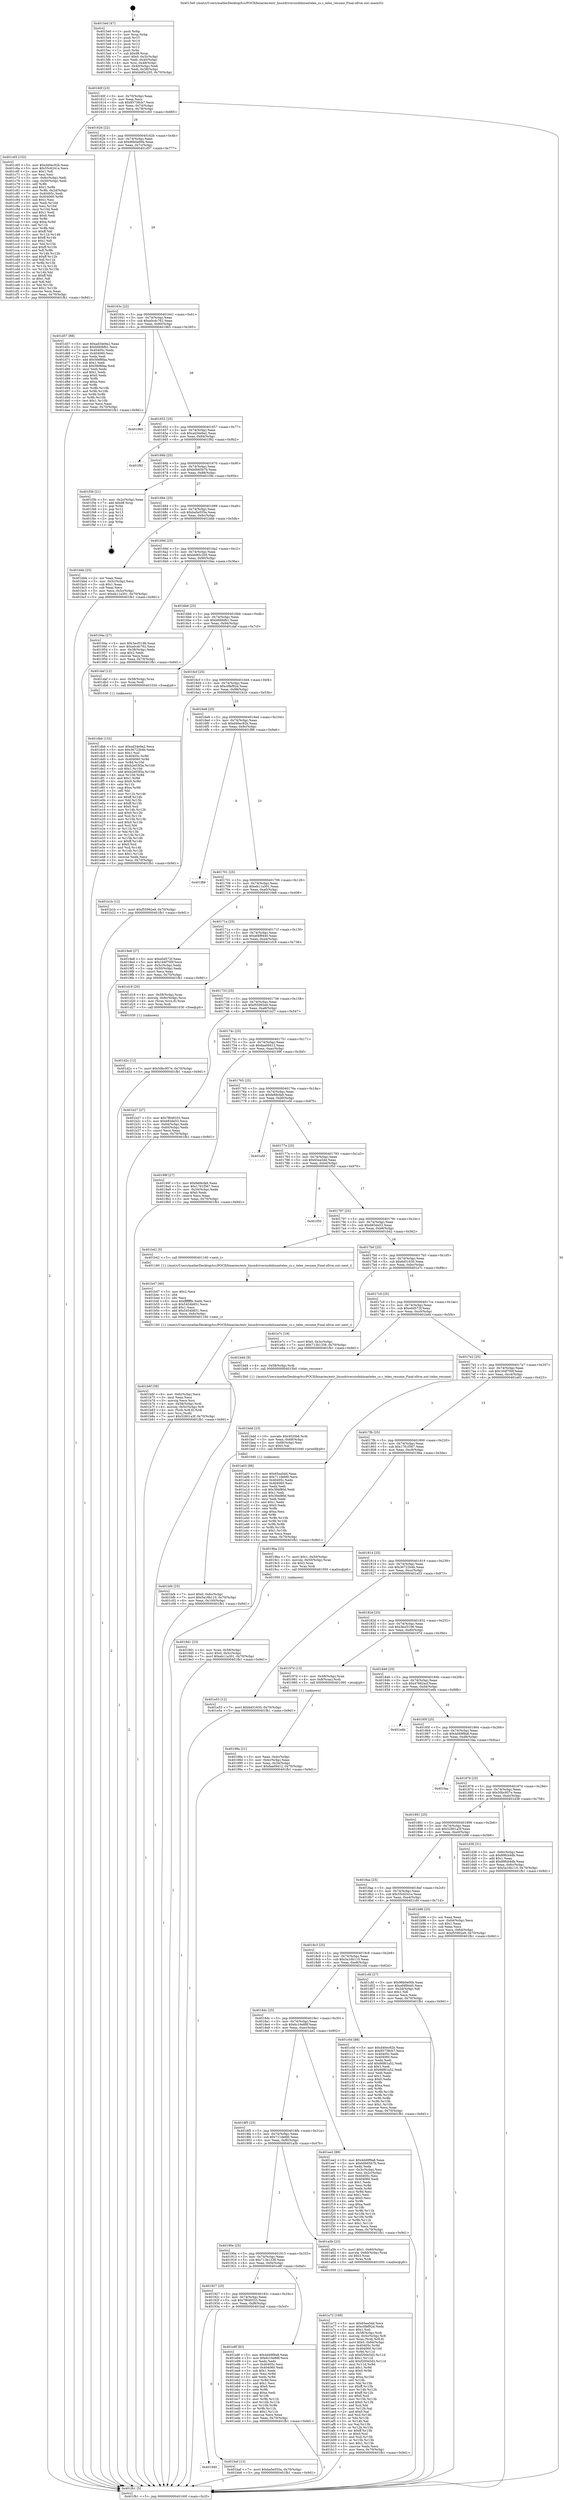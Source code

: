 digraph "0x4015e0" {
  label = "0x4015e0 (/mnt/c/Users/mathe/Desktop/tcc/POCII/binaries/extr_linuxdriversisdnhisaxteles_cs.c_teles_resume_Final-ollvm.out::main(0))"
  labelloc = "t"
  node[shape=record]

  Entry [label="",width=0.3,height=0.3,shape=circle,fillcolor=black,style=filled]
  "0x40160f" [label="{
     0x40160f [23]\l
     | [instrs]\l
     &nbsp;&nbsp;0x40160f \<+3\>: mov -0x70(%rbp),%eax\l
     &nbsp;&nbsp;0x401612 \<+2\>: mov %eax,%ecx\l
     &nbsp;&nbsp;0x401614 \<+6\>: sub $0x85738cb7,%ecx\l
     &nbsp;&nbsp;0x40161a \<+3\>: mov %eax,-0x74(%rbp)\l
     &nbsp;&nbsp;0x40161d \<+3\>: mov %ecx,-0x78(%rbp)\l
     &nbsp;&nbsp;0x401620 \<+6\>: je 0000000000401c65 \<main+0x685\>\l
  }"]
  "0x401c65" [label="{
     0x401c65 [152]\l
     | [instrs]\l
     &nbsp;&nbsp;0x401c65 \<+5\>: mov $0xd40ec92b,%eax\l
     &nbsp;&nbsp;0x401c6a \<+5\>: mov $0x55c6241e,%ecx\l
     &nbsp;&nbsp;0x401c6f \<+2\>: mov $0x1,%dl\l
     &nbsp;&nbsp;0x401c71 \<+2\>: xor %esi,%esi\l
     &nbsp;&nbsp;0x401c73 \<+3\>: mov -0x6c(%rbp),%edi\l
     &nbsp;&nbsp;0x401c76 \<+3\>: cmp -0x50(%rbp),%edi\l
     &nbsp;&nbsp;0x401c79 \<+4\>: setl %r8b\l
     &nbsp;&nbsp;0x401c7d \<+4\>: and $0x1,%r8b\l
     &nbsp;&nbsp;0x401c81 \<+4\>: mov %r8b,-0x2d(%rbp)\l
     &nbsp;&nbsp;0x401c85 \<+7\>: mov 0x40405c,%edi\l
     &nbsp;&nbsp;0x401c8c \<+8\>: mov 0x404060,%r9d\l
     &nbsp;&nbsp;0x401c94 \<+3\>: sub $0x1,%esi\l
     &nbsp;&nbsp;0x401c97 \<+3\>: mov %edi,%r10d\l
     &nbsp;&nbsp;0x401c9a \<+3\>: add %esi,%r10d\l
     &nbsp;&nbsp;0x401c9d \<+4\>: imul %r10d,%edi\l
     &nbsp;&nbsp;0x401ca1 \<+3\>: and $0x1,%edi\l
     &nbsp;&nbsp;0x401ca4 \<+3\>: cmp $0x0,%edi\l
     &nbsp;&nbsp;0x401ca7 \<+4\>: sete %r8b\l
     &nbsp;&nbsp;0x401cab \<+4\>: cmp $0xa,%r9d\l
     &nbsp;&nbsp;0x401caf \<+4\>: setl %r11b\l
     &nbsp;&nbsp;0x401cb3 \<+3\>: mov %r8b,%bl\l
     &nbsp;&nbsp;0x401cb6 \<+3\>: xor $0xff,%bl\l
     &nbsp;&nbsp;0x401cb9 \<+3\>: mov %r11b,%r14b\l
     &nbsp;&nbsp;0x401cbc \<+4\>: xor $0xff,%r14b\l
     &nbsp;&nbsp;0x401cc0 \<+3\>: xor $0x1,%dl\l
     &nbsp;&nbsp;0x401cc3 \<+3\>: mov %bl,%r15b\l
     &nbsp;&nbsp;0x401cc6 \<+4\>: and $0xff,%r15b\l
     &nbsp;&nbsp;0x401cca \<+3\>: and %dl,%r8b\l
     &nbsp;&nbsp;0x401ccd \<+3\>: mov %r14b,%r12b\l
     &nbsp;&nbsp;0x401cd0 \<+4\>: and $0xff,%r12b\l
     &nbsp;&nbsp;0x401cd4 \<+3\>: and %dl,%r11b\l
     &nbsp;&nbsp;0x401cd7 \<+3\>: or %r8b,%r15b\l
     &nbsp;&nbsp;0x401cda \<+3\>: or %r11b,%r12b\l
     &nbsp;&nbsp;0x401cdd \<+3\>: xor %r12b,%r15b\l
     &nbsp;&nbsp;0x401ce0 \<+3\>: or %r14b,%bl\l
     &nbsp;&nbsp;0x401ce3 \<+3\>: xor $0xff,%bl\l
     &nbsp;&nbsp;0x401ce6 \<+3\>: or $0x1,%dl\l
     &nbsp;&nbsp;0x401ce9 \<+2\>: and %dl,%bl\l
     &nbsp;&nbsp;0x401ceb \<+3\>: or %bl,%r15b\l
     &nbsp;&nbsp;0x401cee \<+4\>: test $0x1,%r15b\l
     &nbsp;&nbsp;0x401cf2 \<+3\>: cmovne %ecx,%eax\l
     &nbsp;&nbsp;0x401cf5 \<+3\>: mov %eax,-0x70(%rbp)\l
     &nbsp;&nbsp;0x401cf8 \<+5\>: jmp 0000000000401fb1 \<main+0x9d1\>\l
  }"]
  "0x401626" [label="{
     0x401626 [22]\l
     | [instrs]\l
     &nbsp;&nbsp;0x401626 \<+5\>: jmp 000000000040162b \<main+0x4b\>\l
     &nbsp;&nbsp;0x40162b \<+3\>: mov -0x74(%rbp),%eax\l
     &nbsp;&nbsp;0x40162e \<+5\>: sub $0x96b0e00b,%eax\l
     &nbsp;&nbsp;0x401633 \<+3\>: mov %eax,-0x7c(%rbp)\l
     &nbsp;&nbsp;0x401636 \<+6\>: je 0000000000401d57 \<main+0x777\>\l
  }"]
  Exit [label="",width=0.3,height=0.3,shape=circle,fillcolor=black,style=filled,peripheries=2]
  "0x401d57" [label="{
     0x401d57 [88]\l
     | [instrs]\l
     &nbsp;&nbsp;0x401d57 \<+5\>: mov $0xad34e9a2,%eax\l
     &nbsp;&nbsp;0x401d5c \<+5\>: mov $0xbfd0bfb1,%ecx\l
     &nbsp;&nbsp;0x401d61 \<+7\>: mov 0x40405c,%edx\l
     &nbsp;&nbsp;0x401d68 \<+7\>: mov 0x404060,%esi\l
     &nbsp;&nbsp;0x401d6f \<+2\>: mov %edx,%edi\l
     &nbsp;&nbsp;0x401d71 \<+6\>: add $0x5fef6faa,%edi\l
     &nbsp;&nbsp;0x401d77 \<+3\>: sub $0x1,%edi\l
     &nbsp;&nbsp;0x401d7a \<+6\>: sub $0x5fef6faa,%edi\l
     &nbsp;&nbsp;0x401d80 \<+3\>: imul %edi,%edx\l
     &nbsp;&nbsp;0x401d83 \<+3\>: and $0x1,%edx\l
     &nbsp;&nbsp;0x401d86 \<+3\>: cmp $0x0,%edx\l
     &nbsp;&nbsp;0x401d89 \<+4\>: sete %r8b\l
     &nbsp;&nbsp;0x401d8d \<+3\>: cmp $0xa,%esi\l
     &nbsp;&nbsp;0x401d90 \<+4\>: setl %r9b\l
     &nbsp;&nbsp;0x401d94 \<+3\>: mov %r8b,%r10b\l
     &nbsp;&nbsp;0x401d97 \<+3\>: and %r9b,%r10b\l
     &nbsp;&nbsp;0x401d9a \<+3\>: xor %r9b,%r8b\l
     &nbsp;&nbsp;0x401d9d \<+3\>: or %r8b,%r10b\l
     &nbsp;&nbsp;0x401da0 \<+4\>: test $0x1,%r10b\l
     &nbsp;&nbsp;0x401da4 \<+3\>: cmovne %ecx,%eax\l
     &nbsp;&nbsp;0x401da7 \<+3\>: mov %eax,-0x70(%rbp)\l
     &nbsp;&nbsp;0x401daa \<+5\>: jmp 0000000000401fb1 \<main+0x9d1\>\l
  }"]
  "0x40163c" [label="{
     0x40163c [22]\l
     | [instrs]\l
     &nbsp;&nbsp;0x40163c \<+5\>: jmp 0000000000401641 \<main+0x61\>\l
     &nbsp;&nbsp;0x401641 \<+3\>: mov -0x74(%rbp),%eax\l
     &nbsp;&nbsp;0x401644 \<+5\>: sub $0xa0cdc762,%eax\l
     &nbsp;&nbsp;0x401649 \<+3\>: mov %eax,-0x80(%rbp)\l
     &nbsp;&nbsp;0x40164c \<+6\>: je 0000000000401965 \<main+0x385\>\l
  }"]
  "0x401dbb" [label="{
     0x401dbb [152]\l
     | [instrs]\l
     &nbsp;&nbsp;0x401dbb \<+5\>: mov $0xad34e9a2,%ecx\l
     &nbsp;&nbsp;0x401dc0 \<+5\>: mov $0x36722b4b,%edx\l
     &nbsp;&nbsp;0x401dc5 \<+3\>: mov $0x1,%sil\l
     &nbsp;&nbsp;0x401dc8 \<+8\>: mov 0x40405c,%r8d\l
     &nbsp;&nbsp;0x401dd0 \<+8\>: mov 0x404060,%r9d\l
     &nbsp;&nbsp;0x401dd8 \<+3\>: mov %r8d,%r10d\l
     &nbsp;&nbsp;0x401ddb \<+7\>: sub $0xb2e03f3a,%r10d\l
     &nbsp;&nbsp;0x401de2 \<+4\>: sub $0x1,%r10d\l
     &nbsp;&nbsp;0x401de6 \<+7\>: add $0xb2e03f3a,%r10d\l
     &nbsp;&nbsp;0x401ded \<+4\>: imul %r10d,%r8d\l
     &nbsp;&nbsp;0x401df1 \<+4\>: and $0x1,%r8d\l
     &nbsp;&nbsp;0x401df5 \<+4\>: cmp $0x0,%r8d\l
     &nbsp;&nbsp;0x401df9 \<+4\>: sete %r11b\l
     &nbsp;&nbsp;0x401dfd \<+4\>: cmp $0xa,%r9d\l
     &nbsp;&nbsp;0x401e01 \<+3\>: setl %bl\l
     &nbsp;&nbsp;0x401e04 \<+3\>: mov %r11b,%r14b\l
     &nbsp;&nbsp;0x401e07 \<+4\>: xor $0xff,%r14b\l
     &nbsp;&nbsp;0x401e0b \<+3\>: mov %bl,%r15b\l
     &nbsp;&nbsp;0x401e0e \<+4\>: xor $0xff,%r15b\l
     &nbsp;&nbsp;0x401e12 \<+4\>: xor $0x0,%sil\l
     &nbsp;&nbsp;0x401e16 \<+3\>: mov %r14b,%r12b\l
     &nbsp;&nbsp;0x401e19 \<+4\>: and $0x0,%r12b\l
     &nbsp;&nbsp;0x401e1d \<+3\>: and %sil,%r11b\l
     &nbsp;&nbsp;0x401e20 \<+3\>: mov %r15b,%r13b\l
     &nbsp;&nbsp;0x401e23 \<+4\>: and $0x0,%r13b\l
     &nbsp;&nbsp;0x401e27 \<+3\>: and %sil,%bl\l
     &nbsp;&nbsp;0x401e2a \<+3\>: or %r11b,%r12b\l
     &nbsp;&nbsp;0x401e2d \<+3\>: or %bl,%r13b\l
     &nbsp;&nbsp;0x401e30 \<+3\>: xor %r13b,%r12b\l
     &nbsp;&nbsp;0x401e33 \<+3\>: or %r15b,%r14b\l
     &nbsp;&nbsp;0x401e36 \<+4\>: xor $0xff,%r14b\l
     &nbsp;&nbsp;0x401e3a \<+4\>: or $0x0,%sil\l
     &nbsp;&nbsp;0x401e3e \<+3\>: and %sil,%r14b\l
     &nbsp;&nbsp;0x401e41 \<+3\>: or %r14b,%r12b\l
     &nbsp;&nbsp;0x401e44 \<+4\>: test $0x1,%r12b\l
     &nbsp;&nbsp;0x401e48 \<+3\>: cmovne %edx,%ecx\l
     &nbsp;&nbsp;0x401e4b \<+3\>: mov %ecx,-0x70(%rbp)\l
     &nbsp;&nbsp;0x401e4e \<+5\>: jmp 0000000000401fb1 \<main+0x9d1\>\l
  }"]
  "0x401965" [label="{
     0x401965\l
  }", style=dashed]
  "0x401652" [label="{
     0x401652 [25]\l
     | [instrs]\l
     &nbsp;&nbsp;0x401652 \<+5\>: jmp 0000000000401657 \<main+0x77\>\l
     &nbsp;&nbsp;0x401657 \<+3\>: mov -0x74(%rbp),%eax\l
     &nbsp;&nbsp;0x40165a \<+5\>: sub $0xad34e9a2,%eax\l
     &nbsp;&nbsp;0x40165f \<+6\>: mov %eax,-0x84(%rbp)\l
     &nbsp;&nbsp;0x401665 \<+6\>: je 0000000000401f92 \<main+0x9b2\>\l
  }"]
  "0x401d2c" [label="{
     0x401d2c [12]\l
     | [instrs]\l
     &nbsp;&nbsp;0x401d2c \<+7\>: movl $0x50bc957e,-0x70(%rbp)\l
     &nbsp;&nbsp;0x401d33 \<+5\>: jmp 0000000000401fb1 \<main+0x9d1\>\l
  }"]
  "0x401f92" [label="{
     0x401f92\l
  }", style=dashed]
  "0x40166b" [label="{
     0x40166b [25]\l
     | [instrs]\l
     &nbsp;&nbsp;0x40166b \<+5\>: jmp 0000000000401670 \<main+0x90\>\l
     &nbsp;&nbsp;0x401670 \<+3\>: mov -0x74(%rbp),%eax\l
     &nbsp;&nbsp;0x401673 \<+5\>: sub $0xb0b65b7b,%eax\l
     &nbsp;&nbsp;0x401678 \<+6\>: mov %eax,-0x88(%rbp)\l
     &nbsp;&nbsp;0x40167e \<+6\>: je 0000000000401f3b \<main+0x95b\>\l
  }"]
  "0x401bf4" [label="{
     0x401bf4 [25]\l
     | [instrs]\l
     &nbsp;&nbsp;0x401bf4 \<+7\>: movl $0x0,-0x6c(%rbp)\l
     &nbsp;&nbsp;0x401bfb \<+7\>: movl $0x5a16b110,-0x70(%rbp)\l
     &nbsp;&nbsp;0x401c02 \<+6\>: mov %eax,-0x100(%rbp)\l
     &nbsp;&nbsp;0x401c08 \<+5\>: jmp 0000000000401fb1 \<main+0x9d1\>\l
  }"]
  "0x401f3b" [label="{
     0x401f3b [21]\l
     | [instrs]\l
     &nbsp;&nbsp;0x401f3b \<+3\>: mov -0x2c(%rbp),%eax\l
     &nbsp;&nbsp;0x401f3e \<+7\>: add $0xd8,%rsp\l
     &nbsp;&nbsp;0x401f45 \<+1\>: pop %rbx\l
     &nbsp;&nbsp;0x401f46 \<+2\>: pop %r12\l
     &nbsp;&nbsp;0x401f48 \<+2\>: pop %r13\l
     &nbsp;&nbsp;0x401f4a \<+2\>: pop %r14\l
     &nbsp;&nbsp;0x401f4c \<+2\>: pop %r15\l
     &nbsp;&nbsp;0x401f4e \<+1\>: pop %rbp\l
     &nbsp;&nbsp;0x401f4f \<+1\>: ret\l
  }"]
  "0x401684" [label="{
     0x401684 [25]\l
     | [instrs]\l
     &nbsp;&nbsp;0x401684 \<+5\>: jmp 0000000000401689 \<main+0xa9\>\l
     &nbsp;&nbsp;0x401689 \<+3\>: mov -0x74(%rbp),%eax\l
     &nbsp;&nbsp;0x40168c \<+5\>: sub $0xba5e555a,%eax\l
     &nbsp;&nbsp;0x401691 \<+6\>: mov %eax,-0x8c(%rbp)\l
     &nbsp;&nbsp;0x401697 \<+6\>: je 0000000000401bbb \<main+0x5db\>\l
  }"]
  "0x401bdd" [label="{
     0x401bdd [23]\l
     | [instrs]\l
     &nbsp;&nbsp;0x401bdd \<+10\>: movabs $0x4020b6,%rdi\l
     &nbsp;&nbsp;0x401be7 \<+3\>: mov %eax,-0x68(%rbp)\l
     &nbsp;&nbsp;0x401bea \<+3\>: mov -0x68(%rbp),%esi\l
     &nbsp;&nbsp;0x401bed \<+2\>: mov $0x0,%al\l
     &nbsp;&nbsp;0x401bef \<+5\>: call 0000000000401040 \<printf@plt\>\l
     | [calls]\l
     &nbsp;&nbsp;0x401040 \{1\} (unknown)\l
  }"]
  "0x401bbb" [label="{
     0x401bbb [25]\l
     | [instrs]\l
     &nbsp;&nbsp;0x401bbb \<+2\>: xor %eax,%eax\l
     &nbsp;&nbsp;0x401bbd \<+3\>: mov -0x5c(%rbp),%ecx\l
     &nbsp;&nbsp;0x401bc0 \<+3\>: sub $0x1,%eax\l
     &nbsp;&nbsp;0x401bc3 \<+2\>: sub %eax,%ecx\l
     &nbsp;&nbsp;0x401bc5 \<+3\>: mov %ecx,-0x5c(%rbp)\l
     &nbsp;&nbsp;0x401bc8 \<+7\>: movl $0xeb11a301,-0x70(%rbp)\l
     &nbsp;&nbsp;0x401bcf \<+5\>: jmp 0000000000401fb1 \<main+0x9d1\>\l
  }"]
  "0x40169d" [label="{
     0x40169d [25]\l
     | [instrs]\l
     &nbsp;&nbsp;0x40169d \<+5\>: jmp 00000000004016a2 \<main+0xc2\>\l
     &nbsp;&nbsp;0x4016a2 \<+3\>: mov -0x74(%rbp),%eax\l
     &nbsp;&nbsp;0x4016a5 \<+5\>: sub $0xbb85c205,%eax\l
     &nbsp;&nbsp;0x4016aa \<+6\>: mov %eax,-0x90(%rbp)\l
     &nbsp;&nbsp;0x4016b0 \<+6\>: je 000000000040194a \<main+0x36a\>\l
  }"]
  "0x401940" [label="{
     0x401940\l
  }", style=dashed]
  "0x40194a" [label="{
     0x40194a [27]\l
     | [instrs]\l
     &nbsp;&nbsp;0x40194a \<+5\>: mov $0x3ecf3196,%eax\l
     &nbsp;&nbsp;0x40194f \<+5\>: mov $0xa0cdc762,%ecx\l
     &nbsp;&nbsp;0x401954 \<+3\>: mov -0x38(%rbp),%edx\l
     &nbsp;&nbsp;0x401957 \<+3\>: cmp $0x2,%edx\l
     &nbsp;&nbsp;0x40195a \<+3\>: cmovne %ecx,%eax\l
     &nbsp;&nbsp;0x40195d \<+3\>: mov %eax,-0x70(%rbp)\l
     &nbsp;&nbsp;0x401960 \<+5\>: jmp 0000000000401fb1 \<main+0x9d1\>\l
  }"]
  "0x4016b6" [label="{
     0x4016b6 [25]\l
     | [instrs]\l
     &nbsp;&nbsp;0x4016b6 \<+5\>: jmp 00000000004016bb \<main+0xdb\>\l
     &nbsp;&nbsp;0x4016bb \<+3\>: mov -0x74(%rbp),%eax\l
     &nbsp;&nbsp;0x4016be \<+5\>: sub $0xbfd0bfb1,%eax\l
     &nbsp;&nbsp;0x4016c3 \<+6\>: mov %eax,-0x94(%rbp)\l
     &nbsp;&nbsp;0x4016c9 \<+6\>: je 0000000000401daf \<main+0x7cf\>\l
  }"]
  "0x401fb1" [label="{
     0x401fb1 [5]\l
     | [instrs]\l
     &nbsp;&nbsp;0x401fb1 \<+5\>: jmp 000000000040160f \<main+0x2f\>\l
  }"]
  "0x4015e0" [label="{
     0x4015e0 [47]\l
     | [instrs]\l
     &nbsp;&nbsp;0x4015e0 \<+1\>: push %rbp\l
     &nbsp;&nbsp;0x4015e1 \<+3\>: mov %rsp,%rbp\l
     &nbsp;&nbsp;0x4015e4 \<+2\>: push %r15\l
     &nbsp;&nbsp;0x4015e6 \<+2\>: push %r14\l
     &nbsp;&nbsp;0x4015e8 \<+2\>: push %r13\l
     &nbsp;&nbsp;0x4015ea \<+2\>: push %r12\l
     &nbsp;&nbsp;0x4015ec \<+1\>: push %rbx\l
     &nbsp;&nbsp;0x4015ed \<+7\>: sub $0xd8,%rsp\l
     &nbsp;&nbsp;0x4015f4 \<+7\>: movl $0x0,-0x3c(%rbp)\l
     &nbsp;&nbsp;0x4015fb \<+3\>: mov %edi,-0x40(%rbp)\l
     &nbsp;&nbsp;0x4015fe \<+4\>: mov %rsi,-0x48(%rbp)\l
     &nbsp;&nbsp;0x401602 \<+3\>: mov -0x40(%rbp),%edi\l
     &nbsp;&nbsp;0x401605 \<+3\>: mov %edi,-0x38(%rbp)\l
     &nbsp;&nbsp;0x401608 \<+7\>: movl $0xbb85c205,-0x70(%rbp)\l
  }"]
  "0x401baf" [label="{
     0x401baf [12]\l
     | [instrs]\l
     &nbsp;&nbsp;0x401baf \<+7\>: movl $0xba5e555a,-0x70(%rbp)\l
     &nbsp;&nbsp;0x401bb6 \<+5\>: jmp 0000000000401fb1 \<main+0x9d1\>\l
  }"]
  "0x401daf" [label="{
     0x401daf [12]\l
     | [instrs]\l
     &nbsp;&nbsp;0x401daf \<+4\>: mov -0x58(%rbp),%rax\l
     &nbsp;&nbsp;0x401db3 \<+3\>: mov %rax,%rdi\l
     &nbsp;&nbsp;0x401db6 \<+5\>: call 0000000000401030 \<free@plt\>\l
     | [calls]\l
     &nbsp;&nbsp;0x401030 \{1\} (unknown)\l
  }"]
  "0x4016cf" [label="{
     0x4016cf [25]\l
     | [instrs]\l
     &nbsp;&nbsp;0x4016cf \<+5\>: jmp 00000000004016d4 \<main+0xf4\>\l
     &nbsp;&nbsp;0x4016d4 \<+3\>: mov -0x74(%rbp),%eax\l
     &nbsp;&nbsp;0x4016d7 \<+5\>: sub $0xc0fef92d,%eax\l
     &nbsp;&nbsp;0x4016dc \<+6\>: mov %eax,-0x98(%rbp)\l
     &nbsp;&nbsp;0x4016e2 \<+6\>: je 0000000000401b1b \<main+0x53b\>\l
  }"]
  "0x401927" [label="{
     0x401927 [25]\l
     | [instrs]\l
     &nbsp;&nbsp;0x401927 \<+5\>: jmp 000000000040192c \<main+0x34c\>\l
     &nbsp;&nbsp;0x40192c \<+3\>: mov -0x74(%rbp),%eax\l
     &nbsp;&nbsp;0x40192f \<+5\>: sub $0x7f649333,%eax\l
     &nbsp;&nbsp;0x401934 \<+6\>: mov %eax,-0xf8(%rbp)\l
     &nbsp;&nbsp;0x40193a \<+6\>: je 0000000000401baf \<main+0x5cf\>\l
  }"]
  "0x401b1b" [label="{
     0x401b1b [12]\l
     | [instrs]\l
     &nbsp;&nbsp;0x401b1b \<+7\>: movl $0xf55992e9,-0x70(%rbp)\l
     &nbsp;&nbsp;0x401b22 \<+5\>: jmp 0000000000401fb1 \<main+0x9d1\>\l
  }"]
  "0x4016e8" [label="{
     0x4016e8 [25]\l
     | [instrs]\l
     &nbsp;&nbsp;0x4016e8 \<+5\>: jmp 00000000004016ed \<main+0x10d\>\l
     &nbsp;&nbsp;0x4016ed \<+3\>: mov -0x74(%rbp),%eax\l
     &nbsp;&nbsp;0x4016f0 \<+5\>: sub $0xd40ec92b,%eax\l
     &nbsp;&nbsp;0x4016f5 \<+6\>: mov %eax,-0x9c(%rbp)\l
     &nbsp;&nbsp;0x4016fb \<+6\>: je 0000000000401f86 \<main+0x9a6\>\l
  }"]
  "0x401e8f" [label="{
     0x401e8f [83]\l
     | [instrs]\l
     &nbsp;&nbsp;0x401e8f \<+5\>: mov $0x4d49f9a8,%eax\l
     &nbsp;&nbsp;0x401e94 \<+5\>: mov $0x6c16e88f,%ecx\l
     &nbsp;&nbsp;0x401e99 \<+2\>: xor %edx,%edx\l
     &nbsp;&nbsp;0x401e9b \<+7\>: mov 0x40405c,%esi\l
     &nbsp;&nbsp;0x401ea2 \<+7\>: mov 0x404060,%edi\l
     &nbsp;&nbsp;0x401ea9 \<+3\>: sub $0x1,%edx\l
     &nbsp;&nbsp;0x401eac \<+3\>: mov %esi,%r8d\l
     &nbsp;&nbsp;0x401eaf \<+3\>: add %edx,%r8d\l
     &nbsp;&nbsp;0x401eb2 \<+4\>: imul %r8d,%esi\l
     &nbsp;&nbsp;0x401eb6 \<+3\>: and $0x1,%esi\l
     &nbsp;&nbsp;0x401eb9 \<+3\>: cmp $0x0,%esi\l
     &nbsp;&nbsp;0x401ebc \<+4\>: sete %r9b\l
     &nbsp;&nbsp;0x401ec0 \<+3\>: cmp $0xa,%edi\l
     &nbsp;&nbsp;0x401ec3 \<+4\>: setl %r10b\l
     &nbsp;&nbsp;0x401ec7 \<+3\>: mov %r9b,%r11b\l
     &nbsp;&nbsp;0x401eca \<+3\>: and %r10b,%r11b\l
     &nbsp;&nbsp;0x401ecd \<+3\>: xor %r10b,%r9b\l
     &nbsp;&nbsp;0x401ed0 \<+3\>: or %r9b,%r11b\l
     &nbsp;&nbsp;0x401ed3 \<+4\>: test $0x1,%r11b\l
     &nbsp;&nbsp;0x401ed7 \<+3\>: cmovne %ecx,%eax\l
     &nbsp;&nbsp;0x401eda \<+3\>: mov %eax,-0x70(%rbp)\l
     &nbsp;&nbsp;0x401edd \<+5\>: jmp 0000000000401fb1 \<main+0x9d1\>\l
  }"]
  "0x401f86" [label="{
     0x401f86\l
  }", style=dashed]
  "0x401701" [label="{
     0x401701 [25]\l
     | [instrs]\l
     &nbsp;&nbsp;0x401701 \<+5\>: jmp 0000000000401706 \<main+0x126\>\l
     &nbsp;&nbsp;0x401706 \<+3\>: mov -0x74(%rbp),%eax\l
     &nbsp;&nbsp;0x401709 \<+5\>: sub $0xeb11a301,%eax\l
     &nbsp;&nbsp;0x40170e \<+6\>: mov %eax,-0xa0(%rbp)\l
     &nbsp;&nbsp;0x401714 \<+6\>: je 00000000004019e8 \<main+0x408\>\l
  }"]
  "0x401b6f" [label="{
     0x401b6f [39]\l
     | [instrs]\l
     &nbsp;&nbsp;0x401b6f \<+6\>: mov -0xfc(%rbp),%ecx\l
     &nbsp;&nbsp;0x401b75 \<+3\>: imul %eax,%ecx\l
     &nbsp;&nbsp;0x401b78 \<+3\>: movslq %ecx,%rsi\l
     &nbsp;&nbsp;0x401b7b \<+4\>: mov -0x58(%rbp),%rdi\l
     &nbsp;&nbsp;0x401b7f \<+4\>: movslq -0x5c(%rbp),%r8\l
     &nbsp;&nbsp;0x401b83 \<+4\>: mov (%rdi,%r8,8),%rdi\l
     &nbsp;&nbsp;0x401b87 \<+3\>: mov %rsi,(%rdi)\l
     &nbsp;&nbsp;0x401b8a \<+7\>: movl $0x52801a3f,-0x70(%rbp)\l
     &nbsp;&nbsp;0x401b91 \<+5\>: jmp 0000000000401fb1 \<main+0x9d1\>\l
  }"]
  "0x4019e8" [label="{
     0x4019e8 [27]\l
     | [instrs]\l
     &nbsp;&nbsp;0x4019e8 \<+5\>: mov $0xe0d572f,%eax\l
     &nbsp;&nbsp;0x4019ed \<+5\>: mov $0x164f700f,%ecx\l
     &nbsp;&nbsp;0x4019f2 \<+3\>: mov -0x5c(%rbp),%edx\l
     &nbsp;&nbsp;0x4019f5 \<+3\>: cmp -0x50(%rbp),%edx\l
     &nbsp;&nbsp;0x4019f8 \<+3\>: cmovl %ecx,%eax\l
     &nbsp;&nbsp;0x4019fb \<+3\>: mov %eax,-0x70(%rbp)\l
     &nbsp;&nbsp;0x4019fe \<+5\>: jmp 0000000000401fb1 \<main+0x9d1\>\l
  }"]
  "0x40171a" [label="{
     0x40171a [25]\l
     | [instrs]\l
     &nbsp;&nbsp;0x40171a \<+5\>: jmp 000000000040171f \<main+0x13f\>\l
     &nbsp;&nbsp;0x40171f \<+3\>: mov -0x74(%rbp),%eax\l
     &nbsp;&nbsp;0x401722 \<+5\>: sub $0xef4f9440,%eax\l
     &nbsp;&nbsp;0x401727 \<+6\>: mov %eax,-0xa4(%rbp)\l
     &nbsp;&nbsp;0x40172d \<+6\>: je 0000000000401d18 \<main+0x738\>\l
  }"]
  "0x401b47" [label="{
     0x401b47 [40]\l
     | [instrs]\l
     &nbsp;&nbsp;0x401b47 \<+5\>: mov $0x2,%ecx\l
     &nbsp;&nbsp;0x401b4c \<+1\>: cltd\l
     &nbsp;&nbsp;0x401b4d \<+2\>: idiv %ecx\l
     &nbsp;&nbsp;0x401b4f \<+6\>: imul $0xfffffffe,%edx,%ecx\l
     &nbsp;&nbsp;0x401b55 \<+6\>: sub $0x5454b851,%ecx\l
     &nbsp;&nbsp;0x401b5b \<+3\>: add $0x1,%ecx\l
     &nbsp;&nbsp;0x401b5e \<+6\>: add $0x5454b851,%ecx\l
     &nbsp;&nbsp;0x401b64 \<+6\>: mov %ecx,-0xfc(%rbp)\l
     &nbsp;&nbsp;0x401b6a \<+5\>: call 0000000000401160 \<next_i\>\l
     | [calls]\l
     &nbsp;&nbsp;0x401160 \{1\} (/mnt/c/Users/mathe/Desktop/tcc/POCII/binaries/extr_linuxdriversisdnhisaxteles_cs.c_teles_resume_Final-ollvm.out::next_i)\l
  }"]
  "0x401d18" [label="{
     0x401d18 [20]\l
     | [instrs]\l
     &nbsp;&nbsp;0x401d18 \<+4\>: mov -0x58(%rbp),%rax\l
     &nbsp;&nbsp;0x401d1c \<+4\>: movslq -0x6c(%rbp),%rcx\l
     &nbsp;&nbsp;0x401d20 \<+4\>: mov (%rax,%rcx,8),%rax\l
     &nbsp;&nbsp;0x401d24 \<+3\>: mov %rax,%rdi\l
     &nbsp;&nbsp;0x401d27 \<+5\>: call 0000000000401030 \<free@plt\>\l
     | [calls]\l
     &nbsp;&nbsp;0x401030 \{1\} (unknown)\l
  }"]
  "0x401733" [label="{
     0x401733 [25]\l
     | [instrs]\l
     &nbsp;&nbsp;0x401733 \<+5\>: jmp 0000000000401738 \<main+0x158\>\l
     &nbsp;&nbsp;0x401738 \<+3\>: mov -0x74(%rbp),%eax\l
     &nbsp;&nbsp;0x40173b \<+5\>: sub $0xf55992e9,%eax\l
     &nbsp;&nbsp;0x401740 \<+6\>: mov %eax,-0xa8(%rbp)\l
     &nbsp;&nbsp;0x401746 \<+6\>: je 0000000000401b27 \<main+0x547\>\l
  }"]
  "0x401a72" [label="{
     0x401a72 [169]\l
     | [instrs]\l
     &nbsp;&nbsp;0x401a72 \<+5\>: mov $0x65ea5dd,%ecx\l
     &nbsp;&nbsp;0x401a77 \<+5\>: mov $0xc0fef92d,%edx\l
     &nbsp;&nbsp;0x401a7c \<+3\>: mov $0x1,%sil\l
     &nbsp;&nbsp;0x401a7f \<+4\>: mov -0x58(%rbp),%rdi\l
     &nbsp;&nbsp;0x401a83 \<+4\>: movslq -0x5c(%rbp),%r8\l
     &nbsp;&nbsp;0x401a87 \<+4\>: mov %rax,(%rdi,%r8,8)\l
     &nbsp;&nbsp;0x401a8b \<+7\>: movl $0x0,-0x64(%rbp)\l
     &nbsp;&nbsp;0x401a92 \<+8\>: mov 0x40405c,%r9d\l
     &nbsp;&nbsp;0x401a9a \<+8\>: mov 0x404060,%r10d\l
     &nbsp;&nbsp;0x401aa2 \<+3\>: mov %r9d,%r11d\l
     &nbsp;&nbsp;0x401aa5 \<+7\>: sub $0xf200e5d3,%r11d\l
     &nbsp;&nbsp;0x401aac \<+4\>: sub $0x1,%r11d\l
     &nbsp;&nbsp;0x401ab0 \<+7\>: add $0xf200e5d3,%r11d\l
     &nbsp;&nbsp;0x401ab7 \<+4\>: imul %r11d,%r9d\l
     &nbsp;&nbsp;0x401abb \<+4\>: and $0x1,%r9d\l
     &nbsp;&nbsp;0x401abf \<+4\>: cmp $0x0,%r9d\l
     &nbsp;&nbsp;0x401ac3 \<+3\>: sete %bl\l
     &nbsp;&nbsp;0x401ac6 \<+4\>: cmp $0xa,%r10d\l
     &nbsp;&nbsp;0x401aca \<+4\>: setl %r14b\l
     &nbsp;&nbsp;0x401ace \<+3\>: mov %bl,%r15b\l
     &nbsp;&nbsp;0x401ad1 \<+4\>: xor $0xff,%r15b\l
     &nbsp;&nbsp;0x401ad5 \<+3\>: mov %r14b,%r12b\l
     &nbsp;&nbsp;0x401ad8 \<+4\>: xor $0xff,%r12b\l
     &nbsp;&nbsp;0x401adc \<+4\>: xor $0x0,%sil\l
     &nbsp;&nbsp;0x401ae0 \<+3\>: mov %r15b,%r13b\l
     &nbsp;&nbsp;0x401ae3 \<+4\>: and $0x0,%r13b\l
     &nbsp;&nbsp;0x401ae7 \<+3\>: and %sil,%bl\l
     &nbsp;&nbsp;0x401aea \<+3\>: mov %r12b,%al\l
     &nbsp;&nbsp;0x401aed \<+2\>: and $0x0,%al\l
     &nbsp;&nbsp;0x401aef \<+3\>: and %sil,%r14b\l
     &nbsp;&nbsp;0x401af2 \<+3\>: or %bl,%r13b\l
     &nbsp;&nbsp;0x401af5 \<+3\>: or %r14b,%al\l
     &nbsp;&nbsp;0x401af8 \<+3\>: xor %al,%r13b\l
     &nbsp;&nbsp;0x401afb \<+3\>: or %r12b,%r15b\l
     &nbsp;&nbsp;0x401afe \<+4\>: xor $0xff,%r15b\l
     &nbsp;&nbsp;0x401b02 \<+4\>: or $0x0,%sil\l
     &nbsp;&nbsp;0x401b06 \<+3\>: and %sil,%r15b\l
     &nbsp;&nbsp;0x401b09 \<+3\>: or %r15b,%r13b\l
     &nbsp;&nbsp;0x401b0c \<+4\>: test $0x1,%r13b\l
     &nbsp;&nbsp;0x401b10 \<+3\>: cmovne %edx,%ecx\l
     &nbsp;&nbsp;0x401b13 \<+3\>: mov %ecx,-0x70(%rbp)\l
     &nbsp;&nbsp;0x401b16 \<+5\>: jmp 0000000000401fb1 \<main+0x9d1\>\l
  }"]
  "0x401b27" [label="{
     0x401b27 [27]\l
     | [instrs]\l
     &nbsp;&nbsp;0x401b27 \<+5\>: mov $0x7f649333,%eax\l
     &nbsp;&nbsp;0x401b2c \<+5\>: mov $0x683de53,%ecx\l
     &nbsp;&nbsp;0x401b31 \<+3\>: mov -0x64(%rbp),%edx\l
     &nbsp;&nbsp;0x401b34 \<+3\>: cmp -0x60(%rbp),%edx\l
     &nbsp;&nbsp;0x401b37 \<+3\>: cmovl %ecx,%eax\l
     &nbsp;&nbsp;0x401b3a \<+3\>: mov %eax,-0x70(%rbp)\l
     &nbsp;&nbsp;0x401b3d \<+5\>: jmp 0000000000401fb1 \<main+0x9d1\>\l
  }"]
  "0x40174c" [label="{
     0x40174c [25]\l
     | [instrs]\l
     &nbsp;&nbsp;0x40174c \<+5\>: jmp 0000000000401751 \<main+0x171\>\l
     &nbsp;&nbsp;0x401751 \<+3\>: mov -0x74(%rbp),%eax\l
     &nbsp;&nbsp;0x401754 \<+5\>: sub $0xfaa09412,%eax\l
     &nbsp;&nbsp;0x401759 \<+6\>: mov %eax,-0xac(%rbp)\l
     &nbsp;&nbsp;0x40175f \<+6\>: je 000000000040199f \<main+0x3bf\>\l
  }"]
  "0x40190e" [label="{
     0x40190e [25]\l
     | [instrs]\l
     &nbsp;&nbsp;0x40190e \<+5\>: jmp 0000000000401913 \<main+0x333\>\l
     &nbsp;&nbsp;0x401913 \<+3\>: mov -0x74(%rbp),%eax\l
     &nbsp;&nbsp;0x401916 \<+5\>: sub $0x713b1338,%eax\l
     &nbsp;&nbsp;0x40191b \<+6\>: mov %eax,-0xf4(%rbp)\l
     &nbsp;&nbsp;0x401921 \<+6\>: je 0000000000401e8f \<main+0x8af\>\l
  }"]
  "0x40199f" [label="{
     0x40199f [27]\l
     | [instrs]\l
     &nbsp;&nbsp;0x40199f \<+5\>: mov $0xfe68cfa9,%eax\l
     &nbsp;&nbsp;0x4019a4 \<+5\>: mov $0x1761f567,%ecx\l
     &nbsp;&nbsp;0x4019a9 \<+3\>: mov -0x34(%rbp),%edx\l
     &nbsp;&nbsp;0x4019ac \<+3\>: cmp $0x0,%edx\l
     &nbsp;&nbsp;0x4019af \<+3\>: cmove %ecx,%eax\l
     &nbsp;&nbsp;0x4019b2 \<+3\>: mov %eax,-0x70(%rbp)\l
     &nbsp;&nbsp;0x4019b5 \<+5\>: jmp 0000000000401fb1 \<main+0x9d1\>\l
  }"]
  "0x401765" [label="{
     0x401765 [25]\l
     | [instrs]\l
     &nbsp;&nbsp;0x401765 \<+5\>: jmp 000000000040176a \<main+0x18a\>\l
     &nbsp;&nbsp;0x40176a \<+3\>: mov -0x74(%rbp),%eax\l
     &nbsp;&nbsp;0x40176d \<+5\>: sub $0xfe68cfa9,%eax\l
     &nbsp;&nbsp;0x401772 \<+6\>: mov %eax,-0xb0(%rbp)\l
     &nbsp;&nbsp;0x401778 \<+6\>: je 0000000000401e5f \<main+0x87f\>\l
  }"]
  "0x401a5b" [label="{
     0x401a5b [23]\l
     | [instrs]\l
     &nbsp;&nbsp;0x401a5b \<+7\>: movl $0x1,-0x60(%rbp)\l
     &nbsp;&nbsp;0x401a62 \<+4\>: movslq -0x60(%rbp),%rax\l
     &nbsp;&nbsp;0x401a66 \<+4\>: shl $0x3,%rax\l
     &nbsp;&nbsp;0x401a6a \<+3\>: mov %rax,%rdi\l
     &nbsp;&nbsp;0x401a6d \<+5\>: call 0000000000401050 \<malloc@plt\>\l
     | [calls]\l
     &nbsp;&nbsp;0x401050 \{1\} (unknown)\l
  }"]
  "0x401e5f" [label="{
     0x401e5f\l
  }", style=dashed]
  "0x40177e" [label="{
     0x40177e [25]\l
     | [instrs]\l
     &nbsp;&nbsp;0x40177e \<+5\>: jmp 0000000000401783 \<main+0x1a3\>\l
     &nbsp;&nbsp;0x401783 \<+3\>: mov -0x74(%rbp),%eax\l
     &nbsp;&nbsp;0x401786 \<+5\>: sub $0x65ea5dd,%eax\l
     &nbsp;&nbsp;0x40178b \<+6\>: mov %eax,-0xb4(%rbp)\l
     &nbsp;&nbsp;0x401791 \<+6\>: je 0000000000401f50 \<main+0x970\>\l
  }"]
  "0x4018f5" [label="{
     0x4018f5 [25]\l
     | [instrs]\l
     &nbsp;&nbsp;0x4018f5 \<+5\>: jmp 00000000004018fa \<main+0x31a\>\l
     &nbsp;&nbsp;0x4018fa \<+3\>: mov -0x74(%rbp),%eax\l
     &nbsp;&nbsp;0x4018fd \<+5\>: sub $0x711defd0,%eax\l
     &nbsp;&nbsp;0x401902 \<+6\>: mov %eax,-0xf0(%rbp)\l
     &nbsp;&nbsp;0x401908 \<+6\>: je 0000000000401a5b \<main+0x47b\>\l
  }"]
  "0x401f50" [label="{
     0x401f50\l
  }", style=dashed]
  "0x401797" [label="{
     0x401797 [25]\l
     | [instrs]\l
     &nbsp;&nbsp;0x401797 \<+5\>: jmp 000000000040179c \<main+0x1bc\>\l
     &nbsp;&nbsp;0x40179c \<+3\>: mov -0x74(%rbp),%eax\l
     &nbsp;&nbsp;0x40179f \<+5\>: sub $0x683de53,%eax\l
     &nbsp;&nbsp;0x4017a4 \<+6\>: mov %eax,-0xb8(%rbp)\l
     &nbsp;&nbsp;0x4017aa \<+6\>: je 0000000000401b42 \<main+0x562\>\l
  }"]
  "0x401ee2" [label="{
     0x401ee2 [89]\l
     | [instrs]\l
     &nbsp;&nbsp;0x401ee2 \<+5\>: mov $0x4d49f9a8,%eax\l
     &nbsp;&nbsp;0x401ee7 \<+5\>: mov $0xb0b65b7b,%ecx\l
     &nbsp;&nbsp;0x401eec \<+2\>: xor %edx,%edx\l
     &nbsp;&nbsp;0x401eee \<+3\>: mov -0x3c(%rbp),%esi\l
     &nbsp;&nbsp;0x401ef1 \<+3\>: mov %esi,-0x2c(%rbp)\l
     &nbsp;&nbsp;0x401ef4 \<+7\>: mov 0x40405c,%esi\l
     &nbsp;&nbsp;0x401efb \<+7\>: mov 0x404060,%edi\l
     &nbsp;&nbsp;0x401f02 \<+3\>: sub $0x1,%edx\l
     &nbsp;&nbsp;0x401f05 \<+3\>: mov %esi,%r8d\l
     &nbsp;&nbsp;0x401f08 \<+3\>: add %edx,%r8d\l
     &nbsp;&nbsp;0x401f0b \<+4\>: imul %r8d,%esi\l
     &nbsp;&nbsp;0x401f0f \<+3\>: and $0x1,%esi\l
     &nbsp;&nbsp;0x401f12 \<+3\>: cmp $0x0,%esi\l
     &nbsp;&nbsp;0x401f15 \<+4\>: sete %r9b\l
     &nbsp;&nbsp;0x401f19 \<+3\>: cmp $0xa,%edi\l
     &nbsp;&nbsp;0x401f1c \<+4\>: setl %r10b\l
     &nbsp;&nbsp;0x401f20 \<+3\>: mov %r9b,%r11b\l
     &nbsp;&nbsp;0x401f23 \<+3\>: and %r10b,%r11b\l
     &nbsp;&nbsp;0x401f26 \<+3\>: xor %r10b,%r9b\l
     &nbsp;&nbsp;0x401f29 \<+3\>: or %r9b,%r11b\l
     &nbsp;&nbsp;0x401f2c \<+4\>: test $0x1,%r11b\l
     &nbsp;&nbsp;0x401f30 \<+3\>: cmovne %ecx,%eax\l
     &nbsp;&nbsp;0x401f33 \<+3\>: mov %eax,-0x70(%rbp)\l
     &nbsp;&nbsp;0x401f36 \<+5\>: jmp 0000000000401fb1 \<main+0x9d1\>\l
  }"]
  "0x401b42" [label="{
     0x401b42 [5]\l
     | [instrs]\l
     &nbsp;&nbsp;0x401b42 \<+5\>: call 0000000000401160 \<next_i\>\l
     | [calls]\l
     &nbsp;&nbsp;0x401160 \{1\} (/mnt/c/Users/mathe/Desktop/tcc/POCII/binaries/extr_linuxdriversisdnhisaxteles_cs.c_teles_resume_Final-ollvm.out::next_i)\l
  }"]
  "0x4017b0" [label="{
     0x4017b0 [25]\l
     | [instrs]\l
     &nbsp;&nbsp;0x4017b0 \<+5\>: jmp 00000000004017b5 \<main+0x1d5\>\l
     &nbsp;&nbsp;0x4017b5 \<+3\>: mov -0x74(%rbp),%eax\l
     &nbsp;&nbsp;0x4017b8 \<+5\>: sub $0x6d31630,%eax\l
     &nbsp;&nbsp;0x4017bd \<+6\>: mov %eax,-0xbc(%rbp)\l
     &nbsp;&nbsp;0x4017c3 \<+6\>: je 0000000000401e7c \<main+0x89c\>\l
  }"]
  "0x4018dc" [label="{
     0x4018dc [25]\l
     | [instrs]\l
     &nbsp;&nbsp;0x4018dc \<+5\>: jmp 00000000004018e1 \<main+0x301\>\l
     &nbsp;&nbsp;0x4018e1 \<+3\>: mov -0x74(%rbp),%eax\l
     &nbsp;&nbsp;0x4018e4 \<+5\>: sub $0x6c16e88f,%eax\l
     &nbsp;&nbsp;0x4018e9 \<+6\>: mov %eax,-0xec(%rbp)\l
     &nbsp;&nbsp;0x4018ef \<+6\>: je 0000000000401ee2 \<main+0x902\>\l
  }"]
  "0x401e7c" [label="{
     0x401e7c [19]\l
     | [instrs]\l
     &nbsp;&nbsp;0x401e7c \<+7\>: movl $0x0,-0x3c(%rbp)\l
     &nbsp;&nbsp;0x401e83 \<+7\>: movl $0x713b1338,-0x70(%rbp)\l
     &nbsp;&nbsp;0x401e8a \<+5\>: jmp 0000000000401fb1 \<main+0x9d1\>\l
  }"]
  "0x4017c9" [label="{
     0x4017c9 [25]\l
     | [instrs]\l
     &nbsp;&nbsp;0x4017c9 \<+5\>: jmp 00000000004017ce \<main+0x1ee\>\l
     &nbsp;&nbsp;0x4017ce \<+3\>: mov -0x74(%rbp),%eax\l
     &nbsp;&nbsp;0x4017d1 \<+5\>: sub $0xe0d572f,%eax\l
     &nbsp;&nbsp;0x4017d6 \<+6\>: mov %eax,-0xc0(%rbp)\l
     &nbsp;&nbsp;0x4017dc \<+6\>: je 0000000000401bd4 \<main+0x5f4\>\l
  }"]
  "0x401c0d" [label="{
     0x401c0d [88]\l
     | [instrs]\l
     &nbsp;&nbsp;0x401c0d \<+5\>: mov $0xd40ec92b,%eax\l
     &nbsp;&nbsp;0x401c12 \<+5\>: mov $0x85738cb7,%ecx\l
     &nbsp;&nbsp;0x401c17 \<+7\>: mov 0x40405c,%edx\l
     &nbsp;&nbsp;0x401c1e \<+7\>: mov 0x404060,%esi\l
     &nbsp;&nbsp;0x401c25 \<+2\>: mov %edx,%edi\l
     &nbsp;&nbsp;0x401c27 \<+6\>: add $0x66f61a52,%edi\l
     &nbsp;&nbsp;0x401c2d \<+3\>: sub $0x1,%edi\l
     &nbsp;&nbsp;0x401c30 \<+6\>: sub $0x66f61a52,%edi\l
     &nbsp;&nbsp;0x401c36 \<+3\>: imul %edi,%edx\l
     &nbsp;&nbsp;0x401c39 \<+3\>: and $0x1,%edx\l
     &nbsp;&nbsp;0x401c3c \<+3\>: cmp $0x0,%edx\l
     &nbsp;&nbsp;0x401c3f \<+4\>: sete %r8b\l
     &nbsp;&nbsp;0x401c43 \<+3\>: cmp $0xa,%esi\l
     &nbsp;&nbsp;0x401c46 \<+4\>: setl %r9b\l
     &nbsp;&nbsp;0x401c4a \<+3\>: mov %r8b,%r10b\l
     &nbsp;&nbsp;0x401c4d \<+3\>: and %r9b,%r10b\l
     &nbsp;&nbsp;0x401c50 \<+3\>: xor %r9b,%r8b\l
     &nbsp;&nbsp;0x401c53 \<+3\>: or %r8b,%r10b\l
     &nbsp;&nbsp;0x401c56 \<+4\>: test $0x1,%r10b\l
     &nbsp;&nbsp;0x401c5a \<+3\>: cmovne %ecx,%eax\l
     &nbsp;&nbsp;0x401c5d \<+3\>: mov %eax,-0x70(%rbp)\l
     &nbsp;&nbsp;0x401c60 \<+5\>: jmp 0000000000401fb1 \<main+0x9d1\>\l
  }"]
  "0x401bd4" [label="{
     0x401bd4 [9]\l
     | [instrs]\l
     &nbsp;&nbsp;0x401bd4 \<+4\>: mov -0x58(%rbp),%rdi\l
     &nbsp;&nbsp;0x401bd8 \<+5\>: call 00000000004015b0 \<teles_resume\>\l
     | [calls]\l
     &nbsp;&nbsp;0x4015b0 \{1\} (/mnt/c/Users/mathe/Desktop/tcc/POCII/binaries/extr_linuxdriversisdnhisaxteles_cs.c_teles_resume_Final-ollvm.out::teles_resume)\l
  }"]
  "0x4017e2" [label="{
     0x4017e2 [25]\l
     | [instrs]\l
     &nbsp;&nbsp;0x4017e2 \<+5\>: jmp 00000000004017e7 \<main+0x207\>\l
     &nbsp;&nbsp;0x4017e7 \<+3\>: mov -0x74(%rbp),%eax\l
     &nbsp;&nbsp;0x4017ea \<+5\>: sub $0x164f700f,%eax\l
     &nbsp;&nbsp;0x4017ef \<+6\>: mov %eax,-0xc4(%rbp)\l
     &nbsp;&nbsp;0x4017f5 \<+6\>: je 0000000000401a03 \<main+0x423\>\l
  }"]
  "0x4018c3" [label="{
     0x4018c3 [25]\l
     | [instrs]\l
     &nbsp;&nbsp;0x4018c3 \<+5\>: jmp 00000000004018c8 \<main+0x2e8\>\l
     &nbsp;&nbsp;0x4018c8 \<+3\>: mov -0x74(%rbp),%eax\l
     &nbsp;&nbsp;0x4018cb \<+5\>: sub $0x5a16b110,%eax\l
     &nbsp;&nbsp;0x4018d0 \<+6\>: mov %eax,-0xe8(%rbp)\l
     &nbsp;&nbsp;0x4018d6 \<+6\>: je 0000000000401c0d \<main+0x62d\>\l
  }"]
  "0x401a03" [label="{
     0x401a03 [88]\l
     | [instrs]\l
     &nbsp;&nbsp;0x401a03 \<+5\>: mov $0x65ea5dd,%eax\l
     &nbsp;&nbsp;0x401a08 \<+5\>: mov $0x711defd0,%ecx\l
     &nbsp;&nbsp;0x401a0d \<+7\>: mov 0x40405c,%edx\l
     &nbsp;&nbsp;0x401a14 \<+7\>: mov 0x404060,%esi\l
     &nbsp;&nbsp;0x401a1b \<+2\>: mov %edx,%edi\l
     &nbsp;&nbsp;0x401a1d \<+6\>: sub $0x3fdd80d,%edi\l
     &nbsp;&nbsp;0x401a23 \<+3\>: sub $0x1,%edi\l
     &nbsp;&nbsp;0x401a26 \<+6\>: add $0x3fdd80d,%edi\l
     &nbsp;&nbsp;0x401a2c \<+3\>: imul %edi,%edx\l
     &nbsp;&nbsp;0x401a2f \<+3\>: and $0x1,%edx\l
     &nbsp;&nbsp;0x401a32 \<+3\>: cmp $0x0,%edx\l
     &nbsp;&nbsp;0x401a35 \<+4\>: sete %r8b\l
     &nbsp;&nbsp;0x401a39 \<+3\>: cmp $0xa,%esi\l
     &nbsp;&nbsp;0x401a3c \<+4\>: setl %r9b\l
     &nbsp;&nbsp;0x401a40 \<+3\>: mov %r8b,%r10b\l
     &nbsp;&nbsp;0x401a43 \<+3\>: and %r9b,%r10b\l
     &nbsp;&nbsp;0x401a46 \<+3\>: xor %r9b,%r8b\l
     &nbsp;&nbsp;0x401a49 \<+3\>: or %r8b,%r10b\l
     &nbsp;&nbsp;0x401a4c \<+4\>: test $0x1,%r10b\l
     &nbsp;&nbsp;0x401a50 \<+3\>: cmovne %ecx,%eax\l
     &nbsp;&nbsp;0x401a53 \<+3\>: mov %eax,-0x70(%rbp)\l
     &nbsp;&nbsp;0x401a56 \<+5\>: jmp 0000000000401fb1 \<main+0x9d1\>\l
  }"]
  "0x4017fb" [label="{
     0x4017fb [25]\l
     | [instrs]\l
     &nbsp;&nbsp;0x4017fb \<+5\>: jmp 0000000000401800 \<main+0x220\>\l
     &nbsp;&nbsp;0x401800 \<+3\>: mov -0x74(%rbp),%eax\l
     &nbsp;&nbsp;0x401803 \<+5\>: sub $0x1761f567,%eax\l
     &nbsp;&nbsp;0x401808 \<+6\>: mov %eax,-0xc8(%rbp)\l
     &nbsp;&nbsp;0x40180e \<+6\>: je 00000000004019ba \<main+0x3da\>\l
  }"]
  "0x401cfd" [label="{
     0x401cfd [27]\l
     | [instrs]\l
     &nbsp;&nbsp;0x401cfd \<+5\>: mov $0x96b0e00b,%eax\l
     &nbsp;&nbsp;0x401d02 \<+5\>: mov $0xef4f9440,%ecx\l
     &nbsp;&nbsp;0x401d07 \<+3\>: mov -0x2d(%rbp),%dl\l
     &nbsp;&nbsp;0x401d0a \<+3\>: test $0x1,%dl\l
     &nbsp;&nbsp;0x401d0d \<+3\>: cmovne %ecx,%eax\l
     &nbsp;&nbsp;0x401d10 \<+3\>: mov %eax,-0x70(%rbp)\l
     &nbsp;&nbsp;0x401d13 \<+5\>: jmp 0000000000401fb1 \<main+0x9d1\>\l
  }"]
  "0x4019ba" [label="{
     0x4019ba [23]\l
     | [instrs]\l
     &nbsp;&nbsp;0x4019ba \<+7\>: movl $0x1,-0x50(%rbp)\l
     &nbsp;&nbsp;0x4019c1 \<+4\>: movslq -0x50(%rbp),%rax\l
     &nbsp;&nbsp;0x4019c5 \<+4\>: shl $0x3,%rax\l
     &nbsp;&nbsp;0x4019c9 \<+3\>: mov %rax,%rdi\l
     &nbsp;&nbsp;0x4019cc \<+5\>: call 0000000000401050 \<malloc@plt\>\l
     | [calls]\l
     &nbsp;&nbsp;0x401050 \{1\} (unknown)\l
  }"]
  "0x401814" [label="{
     0x401814 [25]\l
     | [instrs]\l
     &nbsp;&nbsp;0x401814 \<+5\>: jmp 0000000000401819 \<main+0x239\>\l
     &nbsp;&nbsp;0x401819 \<+3\>: mov -0x74(%rbp),%eax\l
     &nbsp;&nbsp;0x40181c \<+5\>: sub $0x36722b4b,%eax\l
     &nbsp;&nbsp;0x401821 \<+6\>: mov %eax,-0xcc(%rbp)\l
     &nbsp;&nbsp;0x401827 \<+6\>: je 0000000000401e53 \<main+0x873\>\l
  }"]
  "0x4018aa" [label="{
     0x4018aa [25]\l
     | [instrs]\l
     &nbsp;&nbsp;0x4018aa \<+5\>: jmp 00000000004018af \<main+0x2cf\>\l
     &nbsp;&nbsp;0x4018af \<+3\>: mov -0x74(%rbp),%eax\l
     &nbsp;&nbsp;0x4018b2 \<+5\>: sub $0x55c6241e,%eax\l
     &nbsp;&nbsp;0x4018b7 \<+6\>: mov %eax,-0xe4(%rbp)\l
     &nbsp;&nbsp;0x4018bd \<+6\>: je 0000000000401cfd \<main+0x71d\>\l
  }"]
  "0x401e53" [label="{
     0x401e53 [12]\l
     | [instrs]\l
     &nbsp;&nbsp;0x401e53 \<+7\>: movl $0x6d31630,-0x70(%rbp)\l
     &nbsp;&nbsp;0x401e5a \<+5\>: jmp 0000000000401fb1 \<main+0x9d1\>\l
  }"]
  "0x40182d" [label="{
     0x40182d [25]\l
     | [instrs]\l
     &nbsp;&nbsp;0x40182d \<+5\>: jmp 0000000000401832 \<main+0x252\>\l
     &nbsp;&nbsp;0x401832 \<+3\>: mov -0x74(%rbp),%eax\l
     &nbsp;&nbsp;0x401835 \<+5\>: sub $0x3ecf3196,%eax\l
     &nbsp;&nbsp;0x40183a \<+6\>: mov %eax,-0xd0(%rbp)\l
     &nbsp;&nbsp;0x401840 \<+6\>: je 000000000040197d \<main+0x39d\>\l
  }"]
  "0x401b96" [label="{
     0x401b96 [25]\l
     | [instrs]\l
     &nbsp;&nbsp;0x401b96 \<+2\>: xor %eax,%eax\l
     &nbsp;&nbsp;0x401b98 \<+3\>: mov -0x64(%rbp),%ecx\l
     &nbsp;&nbsp;0x401b9b \<+3\>: sub $0x1,%eax\l
     &nbsp;&nbsp;0x401b9e \<+2\>: sub %eax,%ecx\l
     &nbsp;&nbsp;0x401ba0 \<+3\>: mov %ecx,-0x64(%rbp)\l
     &nbsp;&nbsp;0x401ba3 \<+7\>: movl $0xf55992e9,-0x70(%rbp)\l
     &nbsp;&nbsp;0x401baa \<+5\>: jmp 0000000000401fb1 \<main+0x9d1\>\l
  }"]
  "0x40197d" [label="{
     0x40197d [13]\l
     | [instrs]\l
     &nbsp;&nbsp;0x40197d \<+4\>: mov -0x48(%rbp),%rax\l
     &nbsp;&nbsp;0x401981 \<+4\>: mov 0x8(%rax),%rdi\l
     &nbsp;&nbsp;0x401985 \<+5\>: call 0000000000401060 \<atoi@plt\>\l
     | [calls]\l
     &nbsp;&nbsp;0x401060 \{1\} (unknown)\l
  }"]
  "0x401846" [label="{
     0x401846 [25]\l
     | [instrs]\l
     &nbsp;&nbsp;0x401846 \<+5\>: jmp 000000000040184b \<main+0x26b\>\l
     &nbsp;&nbsp;0x40184b \<+3\>: mov -0x74(%rbp),%eax\l
     &nbsp;&nbsp;0x40184e \<+5\>: sub $0x47662acf,%eax\l
     &nbsp;&nbsp;0x401853 \<+6\>: mov %eax,-0xd4(%rbp)\l
     &nbsp;&nbsp;0x401859 \<+6\>: je 0000000000401e6b \<main+0x88b\>\l
  }"]
  "0x40198a" [label="{
     0x40198a [21]\l
     | [instrs]\l
     &nbsp;&nbsp;0x40198a \<+3\>: mov %eax,-0x4c(%rbp)\l
     &nbsp;&nbsp;0x40198d \<+3\>: mov -0x4c(%rbp),%eax\l
     &nbsp;&nbsp;0x401990 \<+3\>: mov %eax,-0x34(%rbp)\l
     &nbsp;&nbsp;0x401993 \<+7\>: movl $0xfaa09412,-0x70(%rbp)\l
     &nbsp;&nbsp;0x40199a \<+5\>: jmp 0000000000401fb1 \<main+0x9d1\>\l
  }"]
  "0x4019d1" [label="{
     0x4019d1 [23]\l
     | [instrs]\l
     &nbsp;&nbsp;0x4019d1 \<+4\>: mov %rax,-0x58(%rbp)\l
     &nbsp;&nbsp;0x4019d5 \<+7\>: movl $0x0,-0x5c(%rbp)\l
     &nbsp;&nbsp;0x4019dc \<+7\>: movl $0xeb11a301,-0x70(%rbp)\l
     &nbsp;&nbsp;0x4019e3 \<+5\>: jmp 0000000000401fb1 \<main+0x9d1\>\l
  }"]
  "0x401891" [label="{
     0x401891 [25]\l
     | [instrs]\l
     &nbsp;&nbsp;0x401891 \<+5\>: jmp 0000000000401896 \<main+0x2b6\>\l
     &nbsp;&nbsp;0x401896 \<+3\>: mov -0x74(%rbp),%eax\l
     &nbsp;&nbsp;0x401899 \<+5\>: sub $0x52801a3f,%eax\l
     &nbsp;&nbsp;0x40189e \<+6\>: mov %eax,-0xe0(%rbp)\l
     &nbsp;&nbsp;0x4018a4 \<+6\>: je 0000000000401b96 \<main+0x5b6\>\l
  }"]
  "0x401e6b" [label="{
     0x401e6b\l
  }", style=dashed]
  "0x40185f" [label="{
     0x40185f [25]\l
     | [instrs]\l
     &nbsp;&nbsp;0x40185f \<+5\>: jmp 0000000000401864 \<main+0x284\>\l
     &nbsp;&nbsp;0x401864 \<+3\>: mov -0x74(%rbp),%eax\l
     &nbsp;&nbsp;0x401867 \<+5\>: sub $0x4d49f9a8,%eax\l
     &nbsp;&nbsp;0x40186c \<+6\>: mov %eax,-0xd8(%rbp)\l
     &nbsp;&nbsp;0x401872 \<+6\>: je 0000000000401faa \<main+0x9ca\>\l
  }"]
  "0x401d38" [label="{
     0x401d38 [31]\l
     | [instrs]\l
     &nbsp;&nbsp;0x401d38 \<+3\>: mov -0x6c(%rbp),%eax\l
     &nbsp;&nbsp;0x401d3b \<+5\>: sub $0x89fcb4db,%eax\l
     &nbsp;&nbsp;0x401d40 \<+3\>: add $0x1,%eax\l
     &nbsp;&nbsp;0x401d43 \<+5\>: add $0x89fcb4db,%eax\l
     &nbsp;&nbsp;0x401d48 \<+3\>: mov %eax,-0x6c(%rbp)\l
     &nbsp;&nbsp;0x401d4b \<+7\>: movl $0x5a16b110,-0x70(%rbp)\l
     &nbsp;&nbsp;0x401d52 \<+5\>: jmp 0000000000401fb1 \<main+0x9d1\>\l
  }"]
  "0x401faa" [label="{
     0x401faa\l
  }", style=dashed]
  "0x401878" [label="{
     0x401878 [25]\l
     | [instrs]\l
     &nbsp;&nbsp;0x401878 \<+5\>: jmp 000000000040187d \<main+0x29d\>\l
     &nbsp;&nbsp;0x40187d \<+3\>: mov -0x74(%rbp),%eax\l
     &nbsp;&nbsp;0x401880 \<+5\>: sub $0x50bc957e,%eax\l
     &nbsp;&nbsp;0x401885 \<+6\>: mov %eax,-0xdc(%rbp)\l
     &nbsp;&nbsp;0x40188b \<+6\>: je 0000000000401d38 \<main+0x758\>\l
  }"]
  Entry -> "0x4015e0" [label=" 1"]
  "0x40160f" -> "0x401c65" [label=" 2"]
  "0x40160f" -> "0x401626" [label=" 29"]
  "0x401f3b" -> Exit [label=" 1"]
  "0x401626" -> "0x401d57" [label=" 1"]
  "0x401626" -> "0x40163c" [label=" 28"]
  "0x401ee2" -> "0x401fb1" [label=" 1"]
  "0x40163c" -> "0x401965" [label=" 0"]
  "0x40163c" -> "0x401652" [label=" 28"]
  "0x401e8f" -> "0x401fb1" [label=" 1"]
  "0x401652" -> "0x401f92" [label=" 0"]
  "0x401652" -> "0x40166b" [label=" 28"]
  "0x401e7c" -> "0x401fb1" [label=" 1"]
  "0x40166b" -> "0x401f3b" [label=" 1"]
  "0x40166b" -> "0x401684" [label=" 27"]
  "0x401e53" -> "0x401fb1" [label=" 1"]
  "0x401684" -> "0x401bbb" [label=" 1"]
  "0x401684" -> "0x40169d" [label=" 26"]
  "0x401dbb" -> "0x401fb1" [label=" 1"]
  "0x40169d" -> "0x40194a" [label=" 1"]
  "0x40169d" -> "0x4016b6" [label=" 25"]
  "0x40194a" -> "0x401fb1" [label=" 1"]
  "0x4015e0" -> "0x40160f" [label=" 1"]
  "0x401fb1" -> "0x40160f" [label=" 30"]
  "0x401daf" -> "0x401dbb" [label=" 1"]
  "0x4016b6" -> "0x401daf" [label=" 1"]
  "0x4016b6" -> "0x4016cf" [label=" 24"]
  "0x401d57" -> "0x401fb1" [label=" 1"]
  "0x4016cf" -> "0x401b1b" [label=" 1"]
  "0x4016cf" -> "0x4016e8" [label=" 23"]
  "0x401d2c" -> "0x401fb1" [label=" 1"]
  "0x4016e8" -> "0x401f86" [label=" 0"]
  "0x4016e8" -> "0x401701" [label=" 23"]
  "0x401d18" -> "0x401d2c" [label=" 1"]
  "0x401701" -> "0x4019e8" [label=" 2"]
  "0x401701" -> "0x40171a" [label=" 21"]
  "0x401c65" -> "0x401fb1" [label=" 2"]
  "0x40171a" -> "0x401d18" [label=" 1"]
  "0x40171a" -> "0x401733" [label=" 20"]
  "0x401c0d" -> "0x401fb1" [label=" 2"]
  "0x401733" -> "0x401b27" [label=" 2"]
  "0x401733" -> "0x40174c" [label=" 18"]
  "0x401bf4" -> "0x401fb1" [label=" 1"]
  "0x40174c" -> "0x40199f" [label=" 1"]
  "0x40174c" -> "0x401765" [label=" 17"]
  "0x401bdd" -> "0x401bf4" [label=" 1"]
  "0x401765" -> "0x401e5f" [label=" 0"]
  "0x401765" -> "0x40177e" [label=" 17"]
  "0x401bd4" -> "0x401bdd" [label=" 1"]
  "0x40177e" -> "0x401f50" [label=" 0"]
  "0x40177e" -> "0x401797" [label=" 17"]
  "0x401baf" -> "0x401fb1" [label=" 1"]
  "0x401797" -> "0x401b42" [label=" 1"]
  "0x401797" -> "0x4017b0" [label=" 16"]
  "0x401927" -> "0x401940" [label=" 0"]
  "0x4017b0" -> "0x401e7c" [label=" 1"]
  "0x4017b0" -> "0x4017c9" [label=" 15"]
  "0x401d38" -> "0x401fb1" [label=" 1"]
  "0x4017c9" -> "0x401bd4" [label=" 1"]
  "0x4017c9" -> "0x4017e2" [label=" 14"]
  "0x40190e" -> "0x401927" [label=" 1"]
  "0x4017e2" -> "0x401a03" [label=" 1"]
  "0x4017e2" -> "0x4017fb" [label=" 13"]
  "0x401cfd" -> "0x401fb1" [label=" 2"]
  "0x4017fb" -> "0x4019ba" [label=" 1"]
  "0x4017fb" -> "0x401814" [label=" 12"]
  "0x401b96" -> "0x401fb1" [label=" 1"]
  "0x401814" -> "0x401e53" [label=" 1"]
  "0x401814" -> "0x40182d" [label=" 11"]
  "0x401b47" -> "0x401b6f" [label=" 1"]
  "0x40182d" -> "0x40197d" [label=" 1"]
  "0x40182d" -> "0x401846" [label=" 10"]
  "0x40197d" -> "0x40198a" [label=" 1"]
  "0x40198a" -> "0x401fb1" [label=" 1"]
  "0x40199f" -> "0x401fb1" [label=" 1"]
  "0x4019ba" -> "0x4019d1" [label=" 1"]
  "0x4019d1" -> "0x401fb1" [label=" 1"]
  "0x4019e8" -> "0x401fb1" [label=" 2"]
  "0x401a03" -> "0x401fb1" [label=" 1"]
  "0x401b42" -> "0x401b47" [label=" 1"]
  "0x401846" -> "0x401e6b" [label=" 0"]
  "0x401846" -> "0x40185f" [label=" 10"]
  "0x401b1b" -> "0x401fb1" [label=" 1"]
  "0x40185f" -> "0x401faa" [label=" 0"]
  "0x40185f" -> "0x401878" [label=" 10"]
  "0x401a72" -> "0x401fb1" [label=" 1"]
  "0x401878" -> "0x401d38" [label=" 1"]
  "0x401878" -> "0x401891" [label=" 9"]
  "0x401b27" -> "0x401fb1" [label=" 2"]
  "0x401891" -> "0x401b96" [label=" 1"]
  "0x401891" -> "0x4018aa" [label=" 8"]
  "0x401b6f" -> "0x401fb1" [label=" 1"]
  "0x4018aa" -> "0x401cfd" [label=" 2"]
  "0x4018aa" -> "0x4018c3" [label=" 6"]
  "0x40190e" -> "0x401e8f" [label=" 1"]
  "0x4018c3" -> "0x401c0d" [label=" 2"]
  "0x4018c3" -> "0x4018dc" [label=" 4"]
  "0x401927" -> "0x401baf" [label=" 1"]
  "0x4018dc" -> "0x401ee2" [label=" 1"]
  "0x4018dc" -> "0x4018f5" [label=" 3"]
  "0x401bbb" -> "0x401fb1" [label=" 1"]
  "0x4018f5" -> "0x401a5b" [label=" 1"]
  "0x4018f5" -> "0x40190e" [label=" 2"]
  "0x401a5b" -> "0x401a72" [label=" 1"]
}
